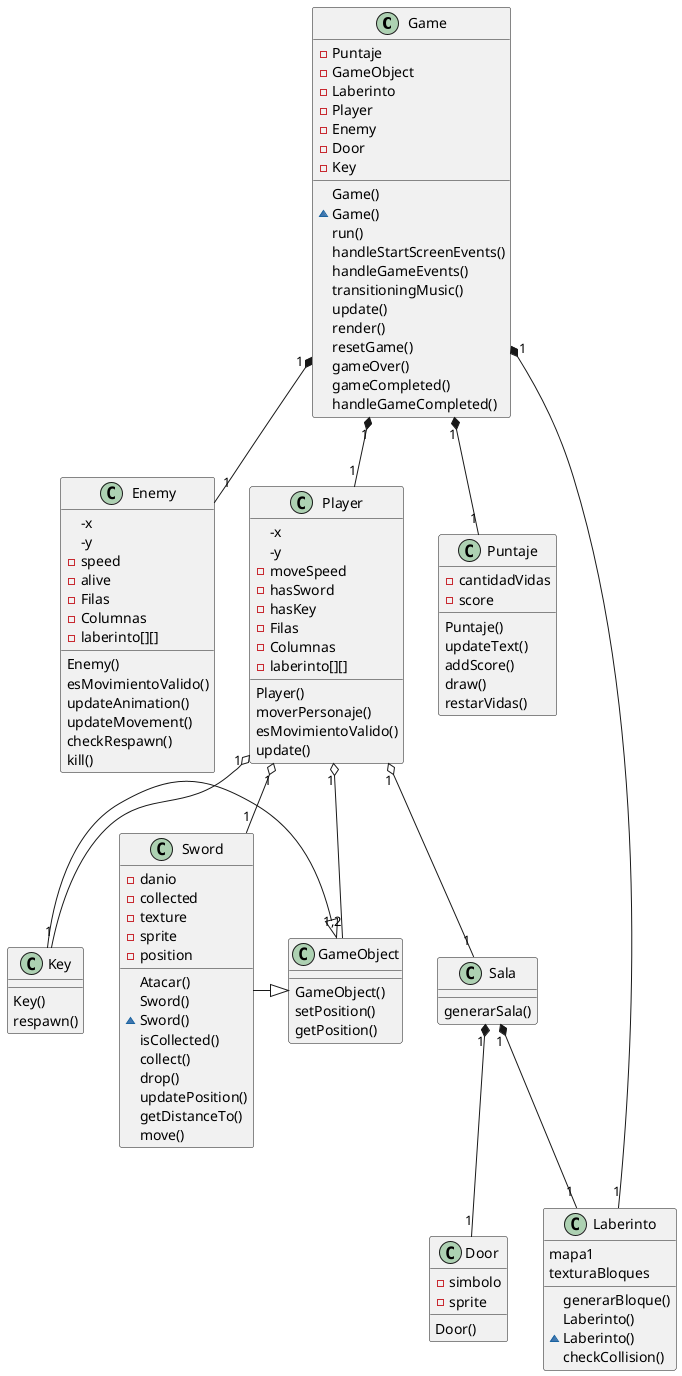@startuml Adventure

class Game
{
    Game()
    ~Game()
    run()
    handleStartScreenEvents()
    handleGameEvents()
    transitioningMusic()
    update()
    render()
    resetGame()
    gameOver()
    gameCompleted()
    handleGameCompleted()
    -Puntaje
    -GameObject
    -Laberinto
    -Player
    -Enemy
    -Door
    -Key

}
class Enemy
{
    -x
    -y
    -speed
    -alive
    -Filas
    -Columnas
    -laberinto[][]
    Enemy()
    esMovimientoValido()
    updateAnimation()
    updateMovement()
    checkRespawn()
    kill()
   
}
class Player
{
    -x
    -y
    -moveSpeed
    -hasSword
    -hasKey
    -Filas
    -Columnas
    -laberinto[][]
    Player()
    moverPersonaje()
    esMovimientoValido()
    update()
}
class Puntaje
{
    -cantidadVidas
    -score
    Puntaje()
    updateText()
    addScore()
    draw()
    restarVidas()
}
class GameObject
{
    GameObject()
    setPosition()
    getPosition()
}

class Key
{
    Key()
    respawn()
   
}
class Sword
{
    Atacar()
    -danio
    -collected
    -texture
    -sprite
    -position
    Sword()
    ~Sword()
    isCollected()
    collect()
    drop()
    updatePosition()
    getDistanceTo()
    move()
}

class Door 
{
    -simbolo
    -sprite
    Door()
}

class Sala
{
    generarSala()
}

class Laberinto
{
    mapa1
    texturaBloques
    generarBloque()
    Laberinto()
    ~Laberinto()
    checkCollision()
}


Key -|> GameObject
Sword -|> GameObject

Player "1" o-- "1,2" GameObject

Game "1" *-- "1" Player
Game "1" *-- "1"Laberinto
Game "1" *-- "1"Enemy
Game "1" *-- "1" Puntaje
Sala "1" *-- "1"Laberinto
Player "1" o--"1"Sala
Sala "1" *-- "1" Door 

Player "1" o-- "1" Sword
Player "1" o-- "1" Key


@enduml